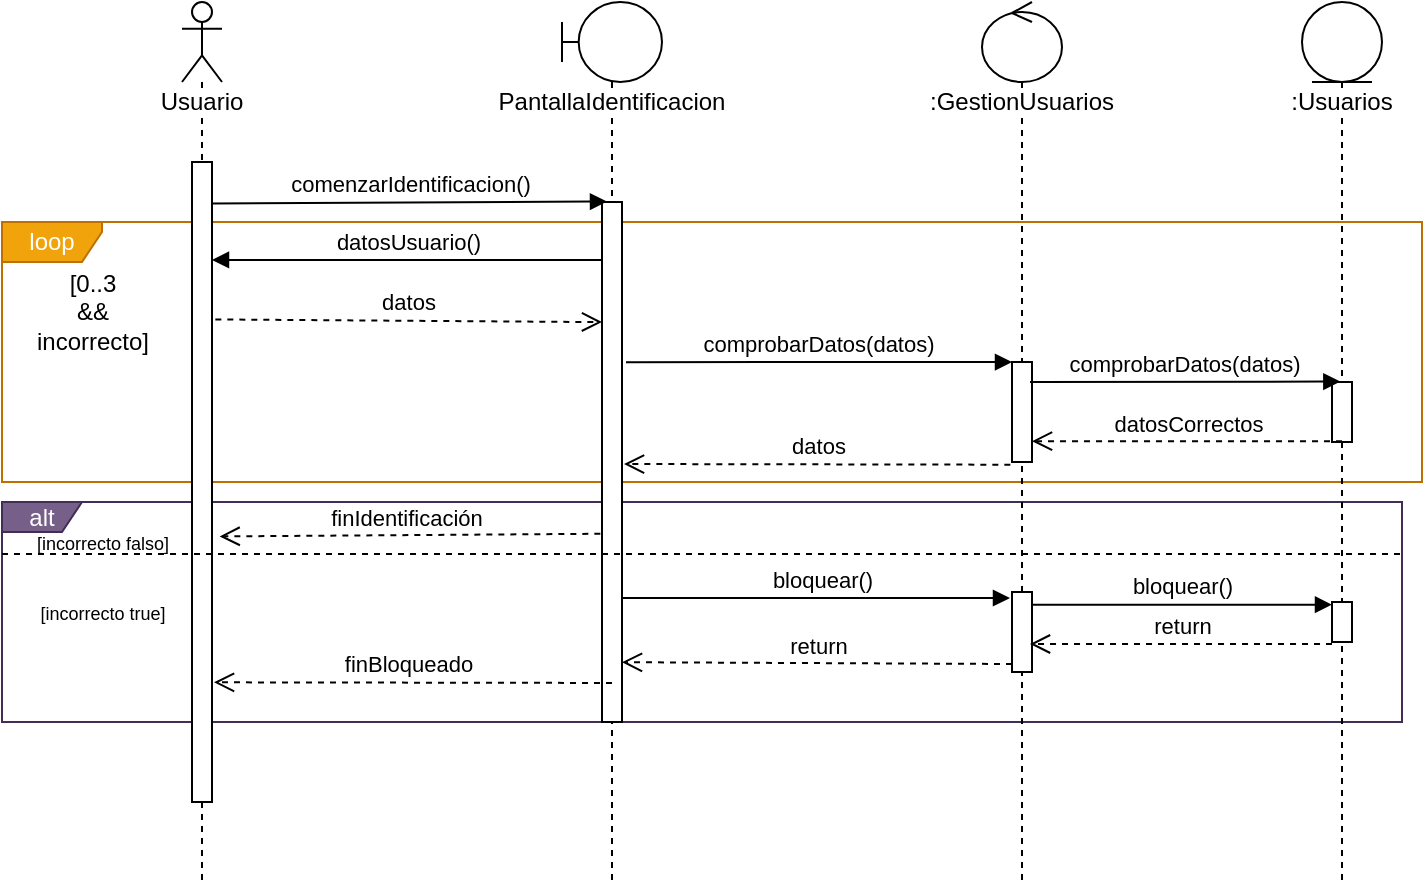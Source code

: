 <mxfile version="14.4.4" type="device"><diagram name="Page-1" id="13e1069c-82ec-6db2-03f1-153e76fe0fe0"><mxGraphModel dx="1146" dy="548" grid="1" gridSize="10" guides="1" tooltips="1" connect="1" arrows="1" fold="1" page="1" pageScale="1" pageWidth="1100" pageHeight="850" background="#ffffff" math="0" shadow="0"><root><mxCell id="0"/><mxCell id="1" parent="0"/><mxCell id="bhywocn2rv0wXoKNXl-Y-24" value="loop" style="shape=umlFrame;whiteSpace=wrap;html=1;width=50;height=20;fillColor=#f0a30a;strokeColor=#BD7000;fontColor=#ffffff;" parent="1" vertex="1"><mxGeometry x="30" y="190" width="710" height="130" as="geometry"/></mxCell><mxCell id="bhywocn2rv0wXoKNXl-Y-19" value="alt" style="shape=umlFrame;whiteSpace=wrap;html=1;width=40;height=15;fillColor=#76608a;strokeColor=#432D57;fontColor=#ffffff;" parent="1" vertex="1"><mxGeometry x="30" y="330" width="700" height="110" as="geometry"/></mxCell><mxCell id="bhywocn2rv0wXoKNXl-Y-2" value="Usuario" style="shape=umlLifeline;participant=umlActor;perimeter=lifelinePerimeter;whiteSpace=wrap;html=1;container=1;collapsible=0;recursiveResize=0;verticalAlign=top;spacingTop=36;labelBackgroundColor=#ffffff;outlineConnect=0;" parent="1" vertex="1"><mxGeometry x="120" y="80" width="20" height="440" as="geometry"/></mxCell><mxCell id="bhywocn2rv0wXoKNXl-Y-5" value="" style="html=1;points=[];perimeter=orthogonalPerimeter;" parent="bhywocn2rv0wXoKNXl-Y-2" vertex="1"><mxGeometry x="5" y="80" width="10" height="320" as="geometry"/></mxCell><mxCell id="bhywocn2rv0wXoKNXl-Y-3" value="PantallaIdentificacion" style="shape=umlLifeline;participant=umlBoundary;perimeter=lifelinePerimeter;whiteSpace=wrap;html=1;container=1;collapsible=0;recursiveResize=0;verticalAlign=top;spacingTop=36;labelBackgroundColor=#ffffff;outlineConnect=0;" parent="1" vertex="1"><mxGeometry x="310" y="80" width="50" height="440" as="geometry"/></mxCell><mxCell id="bhywocn2rv0wXoKNXl-Y-6" value="" style="html=1;points=[];perimeter=orthogonalPerimeter;" parent="bhywocn2rv0wXoKNXl-Y-3" vertex="1"><mxGeometry x="20" y="100" width="10" height="260" as="geometry"/></mxCell><mxCell id="bhywocn2rv0wXoKNXl-Y-4" value=":GestionUsuarios" style="shape=umlLifeline;participant=umlControl;perimeter=lifelinePerimeter;whiteSpace=wrap;html=1;container=1;collapsible=0;recursiveResize=0;verticalAlign=top;spacingTop=36;labelBackgroundColor=#ffffff;outlineConnect=0;" parent="1" vertex="1"><mxGeometry x="520" y="80" width="40" height="440" as="geometry"/></mxCell><mxCell id="bhywocn2rv0wXoKNXl-Y-30" value="" style="html=1;points=[];perimeter=orthogonalPerimeter;" parent="bhywocn2rv0wXoKNXl-Y-4" vertex="1"><mxGeometry x="15" y="295" width="10" height="40" as="geometry"/></mxCell><mxCell id="bhywocn2rv0wXoKNXl-Y-8" value="comenzarIdentificacion()" style="html=1;verticalAlign=bottom;endArrow=block;entryX=0.25;entryY=-0.001;entryDx=0;entryDy=0;entryPerimeter=0;exitX=1;exitY=0.065;exitDx=0;exitDy=0;exitPerimeter=0;" parent="1" source="bhywocn2rv0wXoKNXl-Y-5" target="bhywocn2rv0wXoKNXl-Y-6" edge="1"><mxGeometry width="80" relative="1" as="geometry"><mxPoint x="140" y="180" as="sourcePoint"/><mxPoint x="330" y="160" as="targetPoint"/></mxGeometry></mxCell><mxCell id="bhywocn2rv0wXoKNXl-Y-9" value="datosUsuario()" style="html=1;verticalAlign=bottom;endArrow=block;entryX=1;entryY=0.153;entryDx=0;entryDy=0;entryPerimeter=0;" parent="1" target="bhywocn2rv0wXoKNXl-Y-5" edge="1"><mxGeometry width="80" relative="1" as="geometry"><mxPoint x="330" y="209" as="sourcePoint"/><mxPoint x="190" y="500" as="targetPoint"/></mxGeometry></mxCell><mxCell id="bhywocn2rv0wXoKNXl-Y-10" value="datos" style="html=1;verticalAlign=bottom;endArrow=open;dashed=1;endSize=8;exitX=1.167;exitY=0.246;exitDx=0;exitDy=0;exitPerimeter=0;entryX=0;entryY=0.231;entryDx=0;entryDy=0;entryPerimeter=0;" parent="1" source="bhywocn2rv0wXoKNXl-Y-5" target="bhywocn2rv0wXoKNXl-Y-6" edge="1"><mxGeometry relative="1" as="geometry"><mxPoint x="190" y="500" as="sourcePoint"/><mxPoint x="110" y="500" as="targetPoint"/></mxGeometry></mxCell><mxCell id="bhywocn2rv0wXoKNXl-Y-11" value="" style="html=1;points=[];perimeter=orthogonalPerimeter;" parent="1" vertex="1"><mxGeometry x="535" y="260" width="10" height="50" as="geometry"/></mxCell><mxCell id="bhywocn2rv0wXoKNXl-Y-12" value=":Usuarios" style="shape=umlLifeline;participant=umlEntity;perimeter=lifelinePerimeter;whiteSpace=wrap;html=1;container=1;collapsible=0;recursiveResize=0;verticalAlign=top;spacingTop=36;labelBackgroundColor=#ffffff;outlineConnect=0;" parent="1" vertex="1"><mxGeometry x="680" y="80" width="40" height="440" as="geometry"/></mxCell><mxCell id="bhywocn2rv0wXoKNXl-Y-14" value="" style="html=1;points=[];perimeter=orthogonalPerimeter;" parent="bhywocn2rv0wXoKNXl-Y-12" vertex="1"><mxGeometry x="15" y="190" width="10" height="30" as="geometry"/></mxCell><mxCell id="bhywocn2rv0wXoKNXl-Y-31" value="" style="html=1;points=[];perimeter=orthogonalPerimeter;" parent="bhywocn2rv0wXoKNXl-Y-12" vertex="1"><mxGeometry x="15" y="300" width="10" height="20" as="geometry"/></mxCell><mxCell id="bhywocn2rv0wXoKNXl-Y-13" value="comprobarDatos(datos)" style="html=1;verticalAlign=bottom;endArrow=block;exitX=1.2;exitY=0.308;exitDx=0;exitDy=0;exitPerimeter=0;" parent="1" source="bhywocn2rv0wXoKNXl-Y-6" edge="1"><mxGeometry width="80" relative="1" as="geometry"><mxPoint x="455" y="260" as="sourcePoint"/><mxPoint x="535" y="260" as="targetPoint"/></mxGeometry></mxCell><mxCell id="bhywocn2rv0wXoKNXl-Y-16" value="comprobarDatos(datos)" style="html=1;verticalAlign=bottom;endArrow=block;entryX=0.417;entryY=-0.007;entryDx=0;entryDy=0;entryPerimeter=0;" parent="1" target="bhywocn2rv0wXoKNXl-Y-14" edge="1"><mxGeometry width="80" relative="1" as="geometry"><mxPoint x="544" y="270" as="sourcePoint"/><mxPoint x="693.33" y="270" as="targetPoint"/></mxGeometry></mxCell><mxCell id="bhywocn2rv0wXoKNXl-Y-17" value="datosCorrectos" style="html=1;verticalAlign=bottom;endArrow=open;dashed=1;endSize=8;exitX=0.5;exitY=0.986;exitDx=0;exitDy=0;exitPerimeter=0;" parent="1" source="bhywocn2rv0wXoKNXl-Y-14" target="bhywocn2rv0wXoKNXl-Y-11" edge="1"><mxGeometry relative="1" as="geometry"><mxPoint x="690" y="299.58" as="sourcePoint"/><mxPoint x="620" y="299.58" as="targetPoint"/></mxGeometry></mxCell><mxCell id="bhywocn2rv0wXoKNXl-Y-18" value="datos" style="html=1;verticalAlign=bottom;endArrow=open;dashed=1;endSize=8;exitX=-0.083;exitY=1.027;exitDx=0;exitDy=0;exitPerimeter=0;" parent="1" source="bhywocn2rv0wXoKNXl-Y-11" edge="1"><mxGeometry relative="1" as="geometry"><mxPoint x="535" y="320.0" as="sourcePoint"/><mxPoint x="341" y="311" as="targetPoint"/></mxGeometry></mxCell><mxCell id="bhywocn2rv0wXoKNXl-Y-20" value="&lt;font style=&quot;font-size: 9px&quot;&gt;[incorrecto falso]&lt;/font&gt;" style="text;html=1;align=center;verticalAlign=middle;resizable=0;points=[];autosize=1;" parent="1" vertex="1"><mxGeometry x="40" y="340" width="80" height="20" as="geometry"/></mxCell><mxCell id="bhywocn2rv0wXoKNXl-Y-21" value="finIdentificación" style="html=1;verticalAlign=bottom;endArrow=open;dashed=1;endSize=8;entryX=1.383;entryY=0.585;entryDx=0;entryDy=0;entryPerimeter=0;exitX=-0.083;exitY=0.638;exitDx=0;exitDy=0;exitPerimeter=0;" parent="1" target="bhywocn2rv0wXoKNXl-Y-5" edge="1" source="bhywocn2rv0wXoKNXl-Y-6"><mxGeometry x="0.026" relative="1" as="geometry"><mxPoint x="330" y="340" as="sourcePoint"/><mxPoint x="140" y="340" as="targetPoint"/><mxPoint as="offset"/></mxGeometry></mxCell><mxCell id="bhywocn2rv0wXoKNXl-Y-25" value="[0..3 &lt;br&gt;&amp;amp;&amp;amp; &lt;br&gt;incorrecto]" style="text;html=1;align=center;verticalAlign=middle;resizable=0;points=[];autosize=1;" parent="1" vertex="1"><mxGeometry x="40" y="210.0" width="70" height="50" as="geometry"/></mxCell><mxCell id="bhywocn2rv0wXoKNXl-Y-26" value="" style="line;strokeWidth=1;fillColor=none;align=left;verticalAlign=middle;spacingTop=-1;spacingLeft=3;spacingRight=3;rotatable=0;labelPosition=right;points=[];portConstraint=eastwest;dashed=1;" parent="1" vertex="1"><mxGeometry x="30" y="352" width="700" height="8" as="geometry"/></mxCell><mxCell id="bhywocn2rv0wXoKNXl-Y-27" value="&lt;font style=&quot;font-size: 9px&quot;&gt;[incorrecto true]&lt;/font&gt;" style="text;html=1;align=center;verticalAlign=middle;resizable=0;points=[];autosize=1;" parent="1" vertex="1"><mxGeometry x="40" y="375" width="80" height="20" as="geometry"/></mxCell><mxCell id="bhywocn2rv0wXoKNXl-Y-32" value="bloquear()" style="html=1;verticalAlign=bottom;endArrow=block;entryX=-0.1;entryY=0.075;entryDx=0;entryDy=0;entryPerimeter=0;" parent="1" source="bhywocn2rv0wXoKNXl-Y-6" target="bhywocn2rv0wXoKNXl-Y-30" edge="1"><mxGeometry x="0.031" width="80" relative="1" as="geometry"><mxPoint x="455" y="384.5" as="sourcePoint"/><mxPoint x="535" y="384.5" as="targetPoint"/><mxPoint as="offset"/></mxGeometry></mxCell><mxCell id="bhywocn2rv0wXoKNXl-Y-33" value="bloquear()" style="html=1;verticalAlign=bottom;endArrow=block;entryX=0;entryY=0.067;entryDx=0;entryDy=0;entryPerimeter=0;" parent="1" source="bhywocn2rv0wXoKNXl-Y-30" target="bhywocn2rv0wXoKNXl-Y-31" edge="1"><mxGeometry width="80" relative="1" as="geometry"><mxPoint x="620" y="384.5" as="sourcePoint"/><mxPoint x="700" y="384.5" as="targetPoint"/></mxGeometry></mxCell><mxCell id="bhywocn2rv0wXoKNXl-Y-35" value="return" style="html=1;verticalAlign=bottom;endArrow=open;dashed=1;endSize=8;entryX=0.9;entryY=0.65;entryDx=0;entryDy=0;entryPerimeter=0;exitX=0;exitY=1.05;exitDx=0;exitDy=0;exitPerimeter=0;" parent="1" source="bhywocn2rv0wXoKNXl-Y-31" target="bhywocn2rv0wXoKNXl-Y-30" edge="1"><mxGeometry relative="1" as="geometry"><mxPoint x="700" y="410" as="sourcePoint"/><mxPoint x="620" y="410" as="targetPoint"/></mxGeometry></mxCell><mxCell id="bhywocn2rv0wXoKNXl-Y-36" value="return" style="html=1;verticalAlign=bottom;endArrow=open;dashed=1;endSize=8;entryX=1;entryY=0.885;entryDx=0;entryDy=0;entryPerimeter=0;" parent="1" target="bhywocn2rv0wXoKNXl-Y-6" edge="1"><mxGeometry relative="1" as="geometry"><mxPoint x="535" y="411" as="sourcePoint"/><mxPoint x="379" y="410" as="targetPoint"/></mxGeometry></mxCell><mxCell id="bhywocn2rv0wXoKNXl-Y-37" value="finBloqueado" style="html=1;verticalAlign=bottom;endArrow=open;dashed=1;endSize=8;entryX=1.1;entryY=0.813;entryDx=0;entryDy=0;entryPerimeter=0;" parent="1" target="bhywocn2rv0wXoKNXl-Y-5" edge="1"><mxGeometry x="0.026" relative="1" as="geometry"><mxPoint x="335" y="420.48" as="sourcePoint"/><mxPoint x="140" y="420" as="targetPoint"/><mxPoint as="offset"/></mxGeometry></mxCell></root></mxGraphModel></diagram></mxfile>